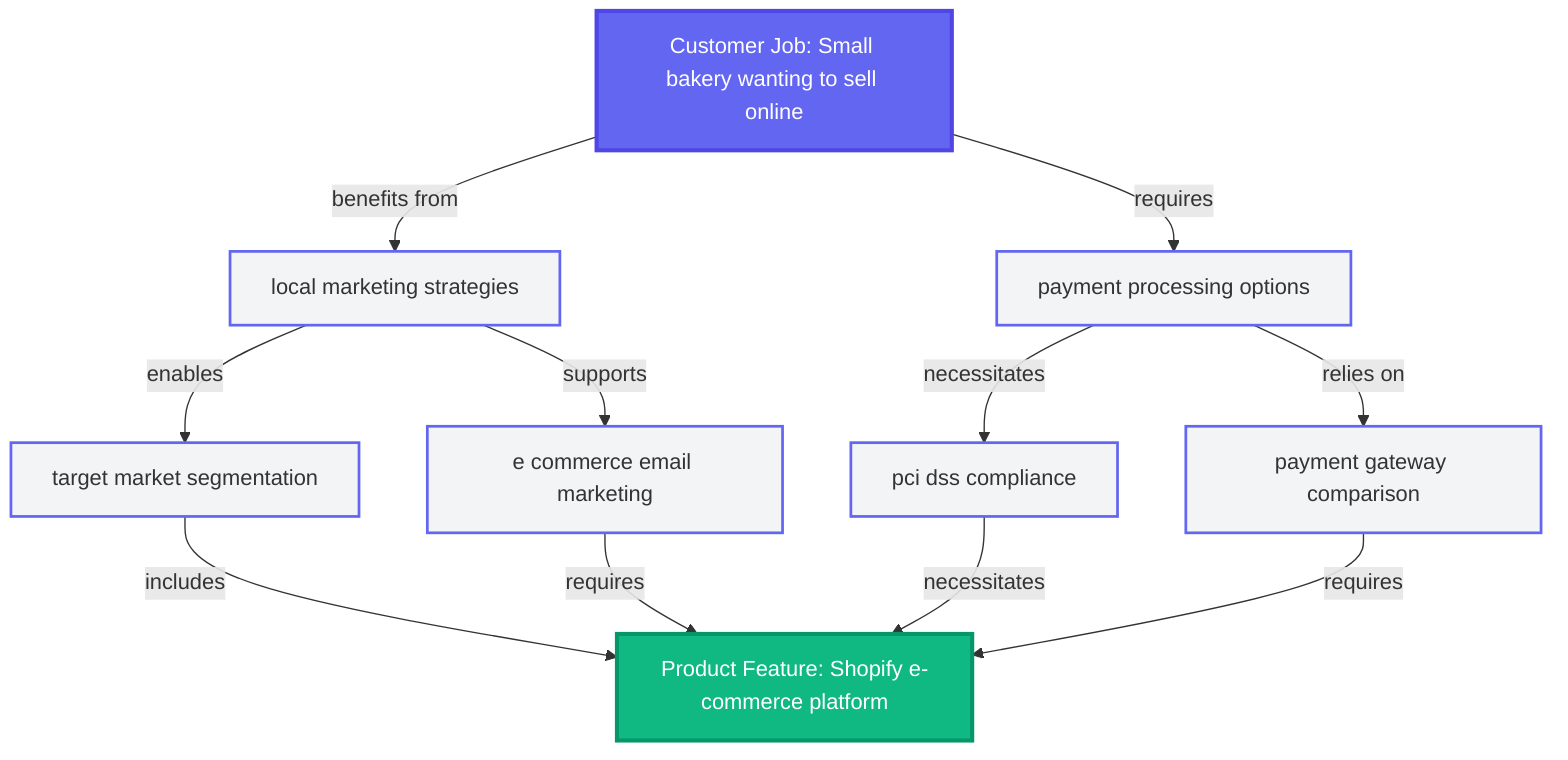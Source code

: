 graph TB

  %% Node Styles
  classDef customerClass fill:#6366f1,stroke:#4f46e5,stroke-width:3px,color:#fff
  classDef productClass fill:#10b981,stroke:#059669,stroke-width:3px,color:#fff
  classDef dreamClass fill:#f3f4f6,stroke:#6366f1,stroke-width:2px

  %% Nodes
  CustomerJob["Customer Job: Small bakery wanting to sell online"]
  local_marketing_strategies_bf83f7a6["local marketing strategies"]
  payment_processing_options_7d09900a["payment processing options"]
  target_market_segmentation_8db78cde["target market segmentation"]
  e_commerce_email_marketing_2e4bfc0c["e commerce email marketing"]
  pci_dss_compliance_72759261["pci dss compliance"]
  payment_gateway_comparison_9ddaab97["payment gateway comparison"]
  ProductFeature["Product Feature: Shopify e-commerce platform"]

  %% Apply Styles
  class CustomerJob customerClass
  class local_marketing_strategies_bf83f7a6 dreamClass
  class payment_processing_options_7d09900a dreamClass
  class target_market_segmentation_8db78cde dreamClass
  class e_commerce_email_marketing_2e4bfc0c dreamClass
  class pci_dss_compliance_72759261 dreamClass
  class payment_gateway_comparison_9ddaab97 dreamClass
  class ProductFeature productClass

  %% Edges
  CustomerJob -->|"benefits from"| local_marketing_strategies_bf83f7a6
  CustomerJob -->|"requires"| payment_processing_options_7d09900a
  local_marketing_strategies_bf83f7a6 -->|"enables"| target_market_segmentation_8db78cde
  local_marketing_strategies_bf83f7a6 -->|"supports"| e_commerce_email_marketing_2e4bfc0c
  payment_processing_options_7d09900a -->|"necessitates"| pci_dss_compliance_72759261
  payment_processing_options_7d09900a -->|"relies on"| payment_gateway_comparison_9ddaab97
  target_market_segmentation_8db78cde -->|"includes"| ProductFeature
  e_commerce_email_marketing_2e4bfc0c -->|"requires"| ProductFeature
  pci_dss_compliance_72759261 -->|"necessitates"| ProductFeature
  payment_gateway_comparison_9ddaab97 -->|"requires"| ProductFeature